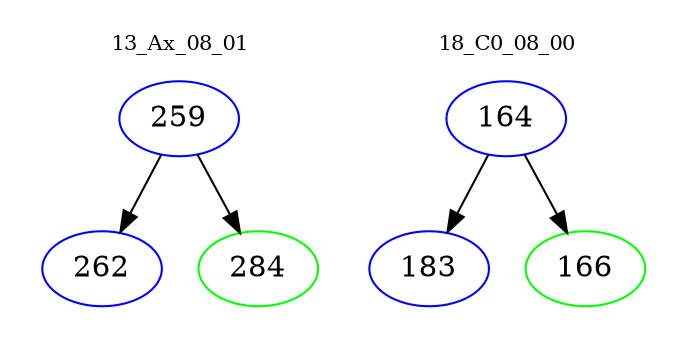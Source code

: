 digraph{
subgraph cluster_0 {
color = white
label = "13_Ax_08_01";
fontsize=10;
T0_259 [label="259", color="blue"]
T0_259 -> T0_262 [color="black"]
T0_262 [label="262", color="blue"]
T0_259 -> T0_284 [color="black"]
T0_284 [label="284", color="green"]
}
subgraph cluster_1 {
color = white
label = "18_C0_08_00";
fontsize=10;
T1_164 [label="164", color="blue"]
T1_164 -> T1_183 [color="black"]
T1_183 [label="183", color="blue"]
T1_164 -> T1_166 [color="black"]
T1_166 [label="166", color="green"]
}
}
